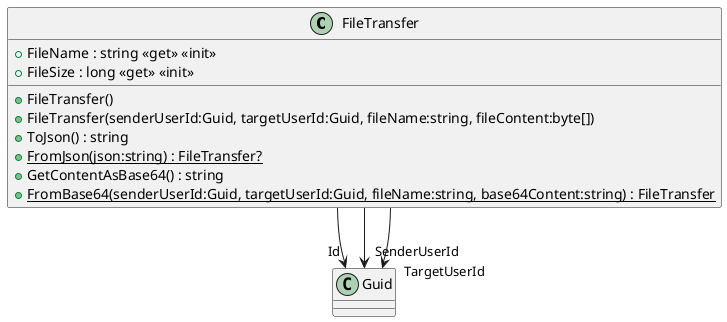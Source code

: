 @startuml
class FileTransfer {
    + FileTransfer()
    + FileTransfer(senderUserId:Guid, targetUserId:Guid, fileName:string, fileContent:byte[])
    + FileName : string <<get>> <<init>>
    + FileSize : long <<get>> <<init>>
    + ToJson() : string
    + {static} FromJson(json:string) : FileTransfer?
    + GetContentAsBase64() : string
    + {static} FromBase64(senderUserId:Guid, targetUserId:Guid, fileName:string, base64Content:string) : FileTransfer
}
FileTransfer --> "Id" Guid
FileTransfer --> "SenderUserId" Guid
FileTransfer --> "TargetUserId" Guid
@enduml
